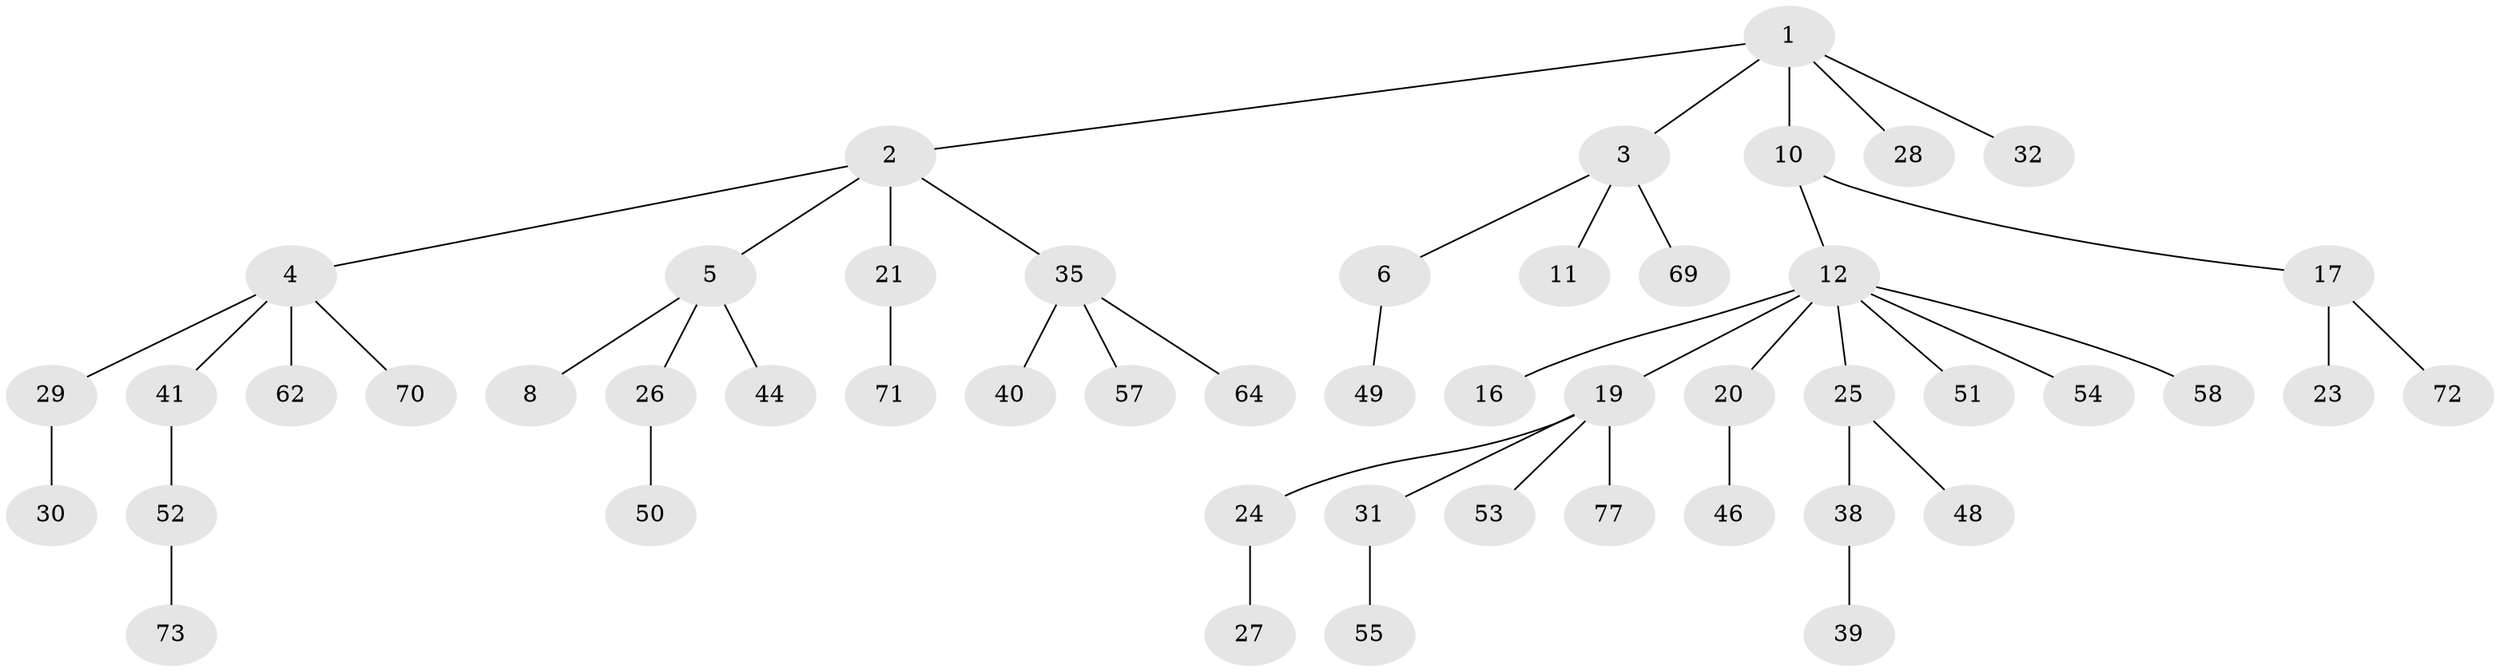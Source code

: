 // Generated by graph-tools (version 1.1) at 2025/24/03/03/25 07:24:07]
// undirected, 50 vertices, 49 edges
graph export_dot {
graph [start="1"]
  node [color=gray90,style=filled];
  1 [super="+13"];
  2 [super="+18"];
  3 [super="+15"];
  4 [super="+9"];
  5 [super="+7"];
  6;
  8;
  10 [super="+33"];
  11;
  12 [super="+14"];
  16 [super="+60"];
  17 [super="+42"];
  19 [super="+22"];
  20 [super="+43"];
  21 [super="+45"];
  23;
  24;
  25 [super="+34"];
  26 [super="+59"];
  27 [super="+37"];
  28;
  29 [super="+68"];
  30;
  31;
  32;
  35 [super="+36"];
  38 [super="+47"];
  39 [super="+76"];
  40 [super="+63"];
  41 [super="+74"];
  44;
  46 [super="+65"];
  48;
  49;
  50 [super="+67"];
  51;
  52 [super="+56"];
  53;
  54 [super="+66"];
  55 [super="+61"];
  57;
  58;
  62;
  64 [super="+75"];
  69;
  70;
  71;
  72;
  73;
  77;
  1 -- 2;
  1 -- 3;
  1 -- 10;
  1 -- 32;
  1 -- 28;
  2 -- 4;
  2 -- 5;
  2 -- 21;
  2 -- 35;
  3 -- 6;
  3 -- 11;
  3 -- 69;
  4 -- 29;
  4 -- 62;
  4 -- 70;
  4 -- 41;
  5 -- 26;
  5 -- 44;
  5 -- 8;
  6 -- 49;
  10 -- 12;
  10 -- 17;
  12 -- 16;
  12 -- 19;
  12 -- 20;
  12 -- 25;
  12 -- 54;
  12 -- 58;
  12 -- 51;
  17 -- 23;
  17 -- 72;
  19 -- 24;
  19 -- 31;
  19 -- 53;
  19 -- 77;
  20 -- 46;
  21 -- 71;
  24 -- 27;
  25 -- 48;
  25 -- 38;
  26 -- 50;
  29 -- 30;
  31 -- 55;
  35 -- 57;
  35 -- 40;
  35 -- 64;
  38 -- 39;
  41 -- 52;
  52 -- 73;
}
